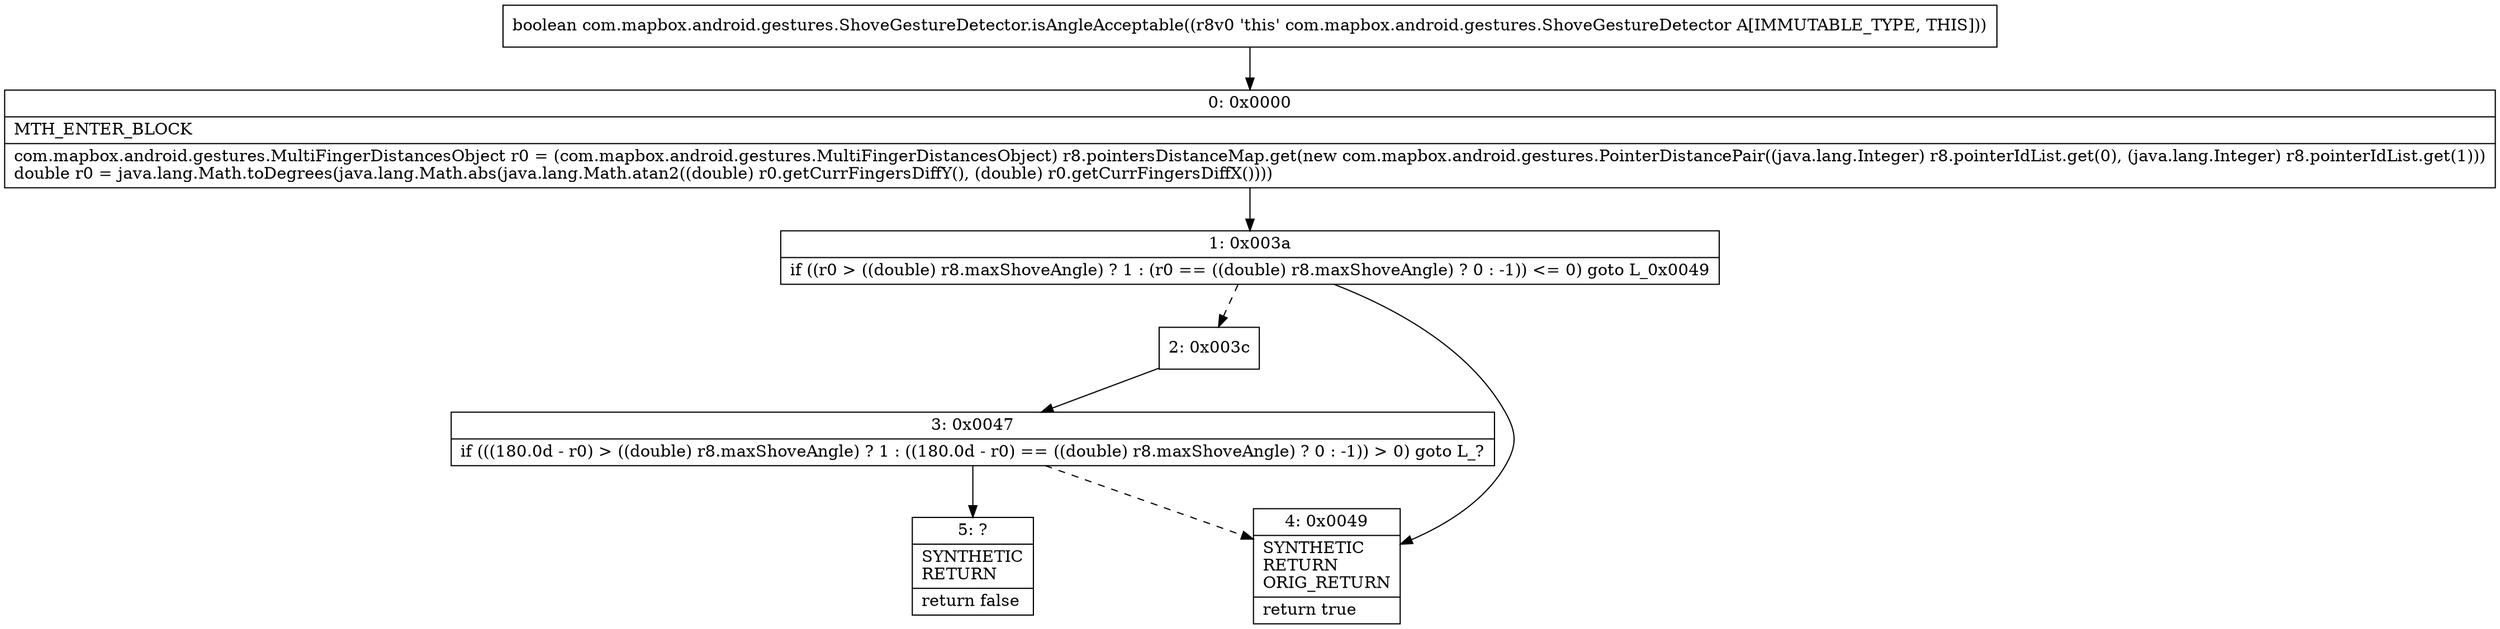 digraph "CFG forcom.mapbox.android.gestures.ShoveGestureDetector.isAngleAcceptable()Z" {
Node_0 [shape=record,label="{0\:\ 0x0000|MTH_ENTER_BLOCK\l|com.mapbox.android.gestures.MultiFingerDistancesObject r0 = (com.mapbox.android.gestures.MultiFingerDistancesObject) r8.pointersDistanceMap.get(new com.mapbox.android.gestures.PointerDistancePair((java.lang.Integer) r8.pointerIdList.get(0), (java.lang.Integer) r8.pointerIdList.get(1)))\ldouble r0 = java.lang.Math.toDegrees(java.lang.Math.abs(java.lang.Math.atan2((double) r0.getCurrFingersDiffY(), (double) r0.getCurrFingersDiffX())))\l}"];
Node_1 [shape=record,label="{1\:\ 0x003a|if ((r0 \> ((double) r8.maxShoveAngle) ? 1 : (r0 == ((double) r8.maxShoveAngle) ? 0 : \-1)) \<= 0) goto L_0x0049\l}"];
Node_2 [shape=record,label="{2\:\ 0x003c}"];
Node_3 [shape=record,label="{3\:\ 0x0047|if (((180.0d \- r0) \> ((double) r8.maxShoveAngle) ? 1 : ((180.0d \- r0) == ((double) r8.maxShoveAngle) ? 0 : \-1)) \> 0) goto L_?\l}"];
Node_4 [shape=record,label="{4\:\ 0x0049|SYNTHETIC\lRETURN\lORIG_RETURN\l|return true\l}"];
Node_5 [shape=record,label="{5\:\ ?|SYNTHETIC\lRETURN\l|return false\l}"];
MethodNode[shape=record,label="{boolean com.mapbox.android.gestures.ShoveGestureDetector.isAngleAcceptable((r8v0 'this' com.mapbox.android.gestures.ShoveGestureDetector A[IMMUTABLE_TYPE, THIS])) }"];
MethodNode -> Node_0;
Node_0 -> Node_1;
Node_1 -> Node_2[style=dashed];
Node_1 -> Node_4;
Node_2 -> Node_3;
Node_3 -> Node_4[style=dashed];
Node_3 -> Node_5;
}

